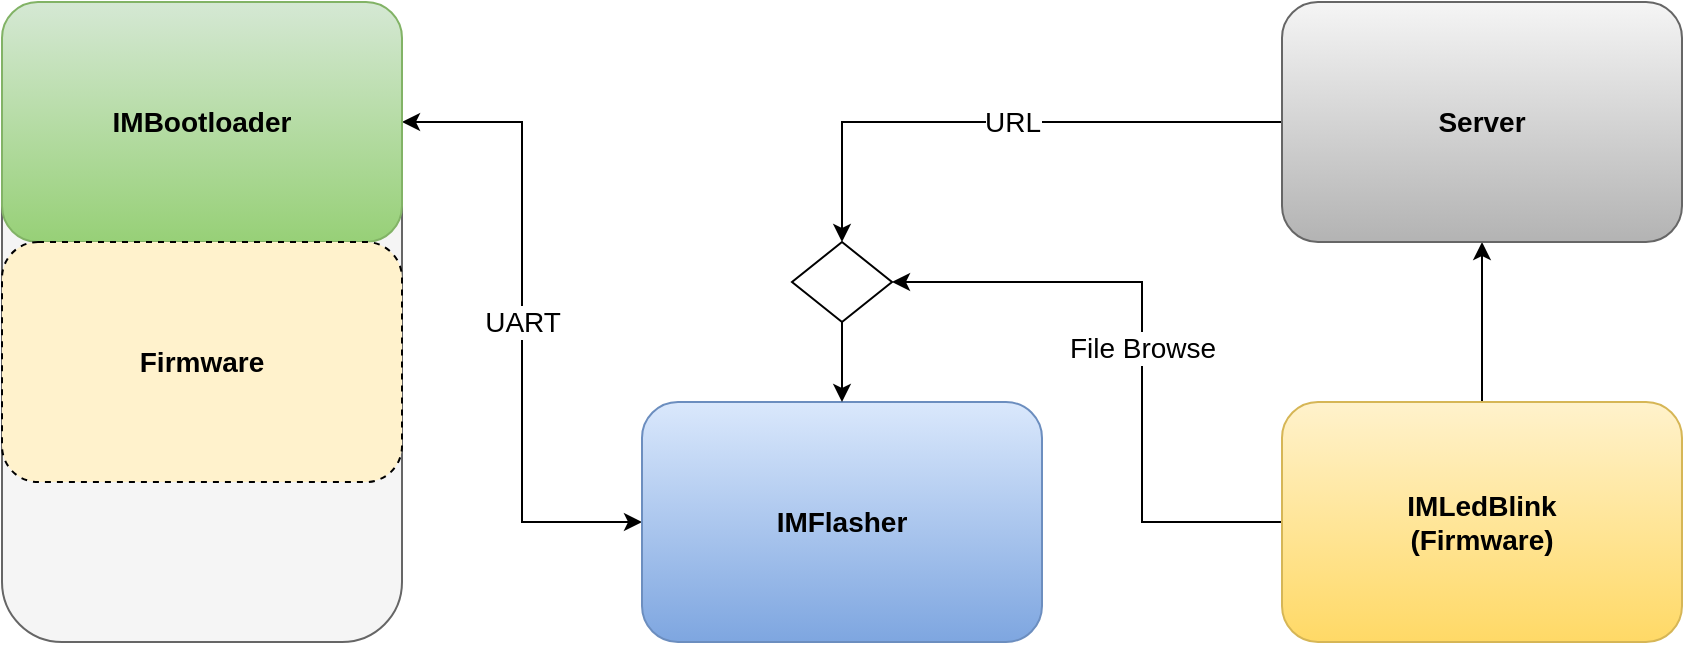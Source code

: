 <mxfile version="17.5.0" type="device"><diagram id="lJ-8LjbVVjezNdhwLCFv" name="Page-1"><mxGraphModel dx="1422" dy="724" grid="1" gridSize="10" guides="1" tooltips="1" connect="1" arrows="1" fold="1" page="1" pageScale="1" pageWidth="850" pageHeight="1100" math="0" shadow="0"><root><mxCell id="0"/><mxCell id="1" parent="0"/><mxCell id="m6xWMj18up9yWjOXeIBj-14" value="" style="rounded=1;whiteSpace=wrap;html=1;fontSize=14;fillColor=#f5f5f5;fontColor=#333333;strokeColor=#666666;" vertex="1" parent="1"><mxGeometry x="160" y="80" width="200" height="320" as="geometry"/></mxCell><mxCell id="m6xWMj18up9yWjOXeIBj-4" value="UART" style="edgeStyle=orthogonalEdgeStyle;rounded=0;orthogonalLoop=1;jettySize=auto;html=1;entryX=0;entryY=0.5;entryDx=0;entryDy=0;fontSize=14;startArrow=classic;startFill=1;" edge="1" parent="1" source="m6xWMj18up9yWjOXeIBj-1" target="m6xWMj18up9yWjOXeIBj-2"><mxGeometry relative="1" as="geometry"/></mxCell><mxCell id="m6xWMj18up9yWjOXeIBj-1" value="IMBootloader" style="rounded=1;whiteSpace=wrap;html=1;fillColor=#d5e8d4;gradientColor=#97d077;strokeColor=#82b366;fontSize=14;fontStyle=1" vertex="1" parent="1"><mxGeometry x="160" y="80" width="200" height="120" as="geometry"/></mxCell><mxCell id="m6xWMj18up9yWjOXeIBj-2" value="IMFlasher" style="rounded=1;whiteSpace=wrap;html=1;fillColor=#dae8fc;gradientColor=#7ea6e0;strokeColor=#6c8ebf;fontSize=14;fontStyle=1" vertex="1" parent="1"><mxGeometry x="480" y="280" width="200" height="120" as="geometry"/></mxCell><mxCell id="m6xWMj18up9yWjOXeIBj-5" value="File Browse" style="edgeStyle=orthogonalEdgeStyle;rounded=0;orthogonalLoop=1;jettySize=auto;html=1;fontSize=14;startArrow=none;startFill=0;entryX=1;entryY=0.5;entryDx=0;entryDy=0;" edge="1" parent="1" source="m6xWMj18up9yWjOXeIBj-3" target="m6xWMj18up9yWjOXeIBj-9"><mxGeometry relative="1" as="geometry"><mxPoint x="770" y="250" as="targetPoint"/><Array as="points"><mxPoint x="730" y="340"/><mxPoint x="730" y="220"/></Array></mxGeometry></mxCell><mxCell id="m6xWMj18up9yWjOXeIBj-13" style="edgeStyle=orthogonalEdgeStyle;rounded=0;orthogonalLoop=1;jettySize=auto;html=1;entryX=0.5;entryY=1;entryDx=0;entryDy=0;fontSize=14;startArrow=none;startFill=0;" edge="1" parent="1" source="m6xWMj18up9yWjOXeIBj-3" target="m6xWMj18up9yWjOXeIBj-7"><mxGeometry relative="1" as="geometry"/></mxCell><mxCell id="m6xWMj18up9yWjOXeIBj-3" value="IMLedBlink&lt;br&gt;(Firmware)" style="rounded=1;whiteSpace=wrap;html=1;fillColor=#fff2cc;gradientColor=#ffd966;strokeColor=#d6b656;fontSize=14;fontStyle=1" vertex="1" parent="1"><mxGeometry x="800" y="280" width="200" height="120" as="geometry"/></mxCell><mxCell id="m6xWMj18up9yWjOXeIBj-8" style="edgeStyle=orthogonalEdgeStyle;rounded=0;orthogonalLoop=1;jettySize=auto;html=1;fontSize=14;startArrow=none;startFill=0;entryX=0.5;entryY=0;entryDx=0;entryDy=0;" edge="1" parent="1" source="m6xWMj18up9yWjOXeIBj-7" target="m6xWMj18up9yWjOXeIBj-9"><mxGeometry relative="1" as="geometry"><mxPoint x="580" y="190" as="targetPoint"/></mxGeometry></mxCell><mxCell id="m6xWMj18up9yWjOXeIBj-10" value="URL" style="edgeLabel;html=1;align=center;verticalAlign=middle;resizable=0;points=[];fontSize=14;" vertex="1" connectable="0" parent="m6xWMj18up9yWjOXeIBj-8"><mxGeometry x="-0.031" relative="1" as="geometry"><mxPoint as="offset"/></mxGeometry></mxCell><mxCell id="m6xWMj18up9yWjOXeIBj-7" value="Server" style="rounded=1;whiteSpace=wrap;html=1;fillColor=#f5f5f5;gradientColor=#b3b3b3;strokeColor=#666666;fontSize=14;fontStyle=1" vertex="1" parent="1"><mxGeometry x="800" y="80" width="200" height="120" as="geometry"/></mxCell><mxCell id="m6xWMj18up9yWjOXeIBj-12" style="edgeStyle=orthogonalEdgeStyle;rounded=0;orthogonalLoop=1;jettySize=auto;html=1;entryX=0.5;entryY=0;entryDx=0;entryDy=0;fontSize=14;startArrow=none;startFill=0;" edge="1" parent="1" source="m6xWMj18up9yWjOXeIBj-9" target="m6xWMj18up9yWjOXeIBj-2"><mxGeometry relative="1" as="geometry"/></mxCell><mxCell id="m6xWMj18up9yWjOXeIBj-9" value="" style="rhombus;whiteSpace=wrap;html=1;fontSize=14;" vertex="1" parent="1"><mxGeometry x="555" y="200" width="50" height="40" as="geometry"/></mxCell><mxCell id="m6xWMj18up9yWjOXeIBj-16" value="Firmware" style="rounded=1;whiteSpace=wrap;html=1;fillColor=#fff2cc;strokeColor=#000000;fontSize=14;fontStyle=1;dashed=1;" vertex="1" parent="1"><mxGeometry x="160" y="200" width="200" height="120" as="geometry"/></mxCell></root></mxGraphModel></diagram></mxfile>